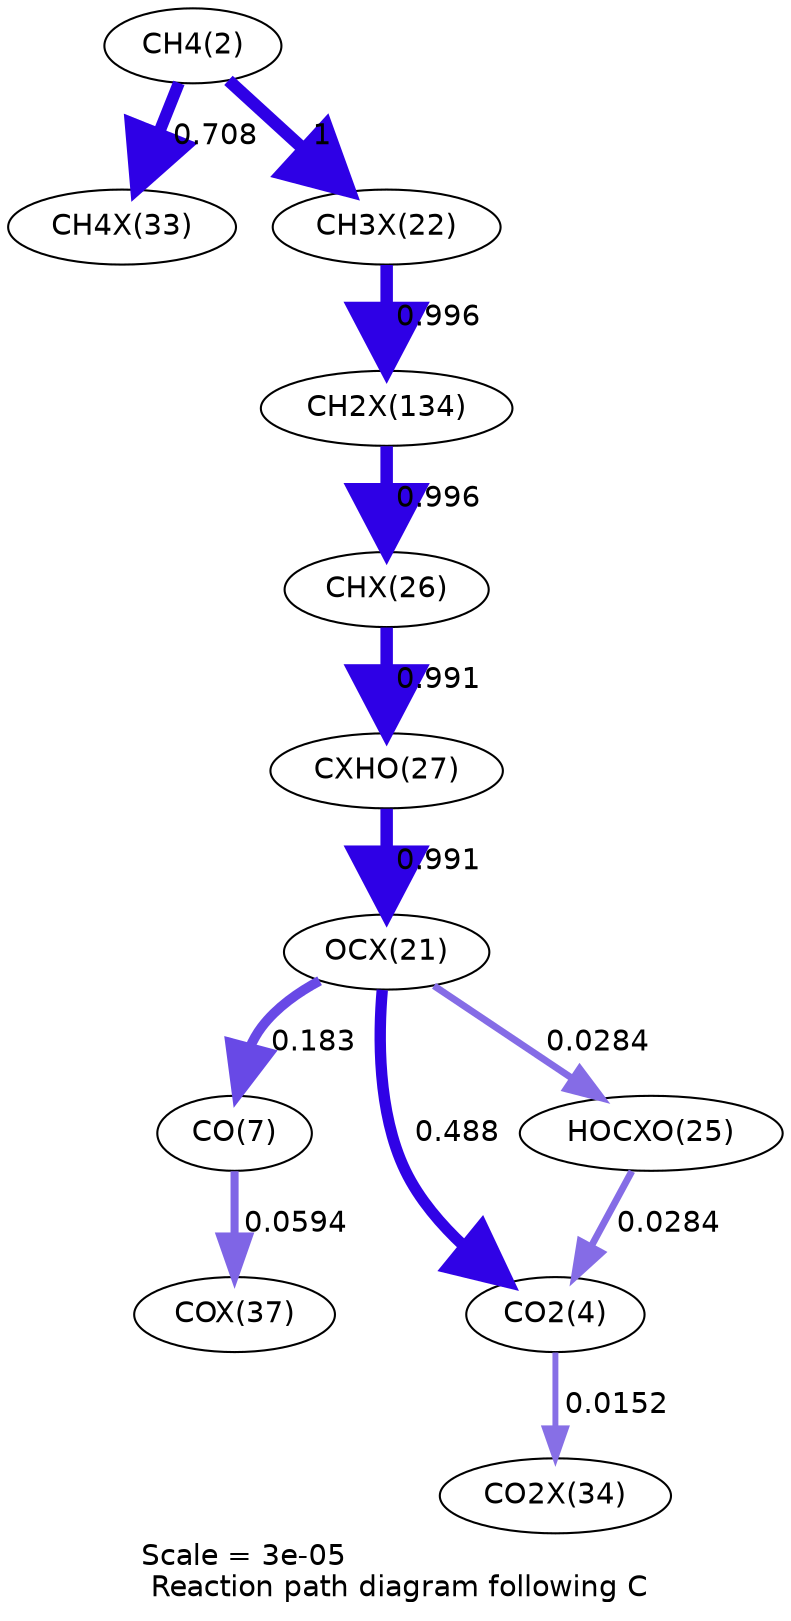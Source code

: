 digraph reaction_paths {
center=1;
s4 -> s31[fontname="Helvetica", penwidth=5.74, arrowsize=2.87, color="0.7, 1.21, 0.9"
, label=" 0.708"];
s4 -> s25[fontname="Helvetica", penwidth=6, arrowsize=3, color="0.7, 1.5, 0.9"
, label=" 1"];
s25 -> s36[fontname="Helvetica", penwidth=6, arrowsize=3, color="0.7, 1.5, 0.9"
, label=" 0.996"];
s36 -> s29[fontname="Helvetica", penwidth=6, arrowsize=3, color="0.7, 1.5, 0.9"
, label=" 0.996"];
s29 -> s30[fontname="Helvetica", penwidth=5.99, arrowsize=3, color="0.7, 1.49, 0.9"
, label=" 0.991"];
s30 -> s24[fontname="Helvetica", penwidth=5.99, arrowsize=3, color="0.7, 1.49, 0.9"
, label=" 0.991"];
s24 -> s9[fontname="Helvetica", penwidth=4.72, arrowsize=2.36, color="0.7, 0.683, 0.9"
, label=" 0.183"];
s9 -> s35[fontname="Helvetica", penwidth=3.87, arrowsize=1.93, color="0.7, 0.559, 0.9"
, label=" 0.0594"];
s24 -> s6[fontname="Helvetica", penwidth=5.46, arrowsize=2.73, color="0.7, 0.988, 0.9"
, label=" 0.488"];
s24 -> s28[fontname="Helvetica", penwidth=3.31, arrowsize=1.66, color="0.7, 0.528, 0.9"
, label=" 0.0284"];
s6 -> s32[fontname="Helvetica", penwidth=2.84, arrowsize=1.42, color="0.7, 0.515, 0.9"
, label=" 0.0152"];
s28 -> s6[fontname="Helvetica", penwidth=3.31, arrowsize=1.66, color="0.7, 0.528, 0.9"
, label=" 0.0284"];
s4 [ fontname="Helvetica", label="CH4(2)"];
s6 [ fontname="Helvetica", label="CO2(4)"];
s9 [ fontname="Helvetica", label="CO(7)"];
s24 [ fontname="Helvetica", label="OCX(21)"];
s25 [ fontname="Helvetica", label="CH3X(22)"];
s28 [ fontname="Helvetica", label="HOCXO(25)"];
s29 [ fontname="Helvetica", label="CHX(26)"];
s30 [ fontname="Helvetica", label="CXHO(27)"];
s31 [ fontname="Helvetica", label="CH4X(33)"];
s32 [ fontname="Helvetica", label="CO2X(34)"];
s35 [ fontname="Helvetica", label="COX(37)"];
s36 [ fontname="Helvetica", label="CH2X(134)"];
 label = "Scale = 3e-05\l Reaction path diagram following C";
 fontname = "Helvetica";
}
